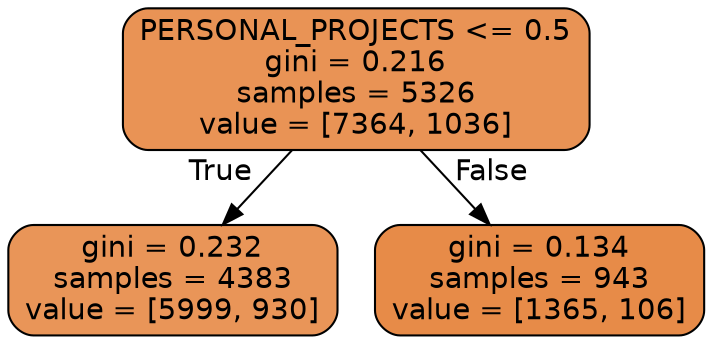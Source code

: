 digraph Tree {
node [shape=box, style="filled, rounded", color="black", fontname=helvetica] ;
edge [fontname=helvetica] ;
0 [label="PERSONAL_PROJECTS <= 0.5\ngini = 0.216\nsamples = 5326\nvalue = [7364, 1036]", fillcolor="#e99355"] ;
1 [label="gini = 0.232\nsamples = 4383\nvalue = [5999, 930]", fillcolor="#e99558"] ;
0 -> 1 [labeldistance=2.5, labelangle=45, headlabel="True"] ;
2 [label="gini = 0.134\nsamples = 943\nvalue = [1365, 106]", fillcolor="#e78b48"] ;
0 -> 2 [labeldistance=2.5, labelangle=-45, headlabel="False"] ;
}